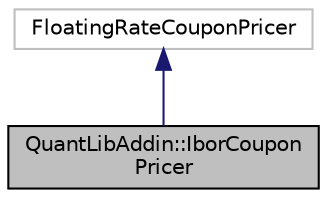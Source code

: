 digraph "QuantLibAddin::IborCouponPricer"
{
  edge [fontname="Helvetica",fontsize="10",labelfontname="Helvetica",labelfontsize="10"];
  node [fontname="Helvetica",fontsize="10",shape=record];
  Node2 [label="QuantLibAddin::IborCoupon\lPricer",height=0.2,width=0.4,color="black", fillcolor="grey75", style="filled", fontcolor="black"];
  Node3 -> Node2 [dir="back",color="midnightblue",fontsize="10",style="solid",fontname="Helvetica"];
  Node3 [label="FloatingRateCouponPricer",height=0.2,width=0.4,color="grey75", fillcolor="white", style="filled"];
}
